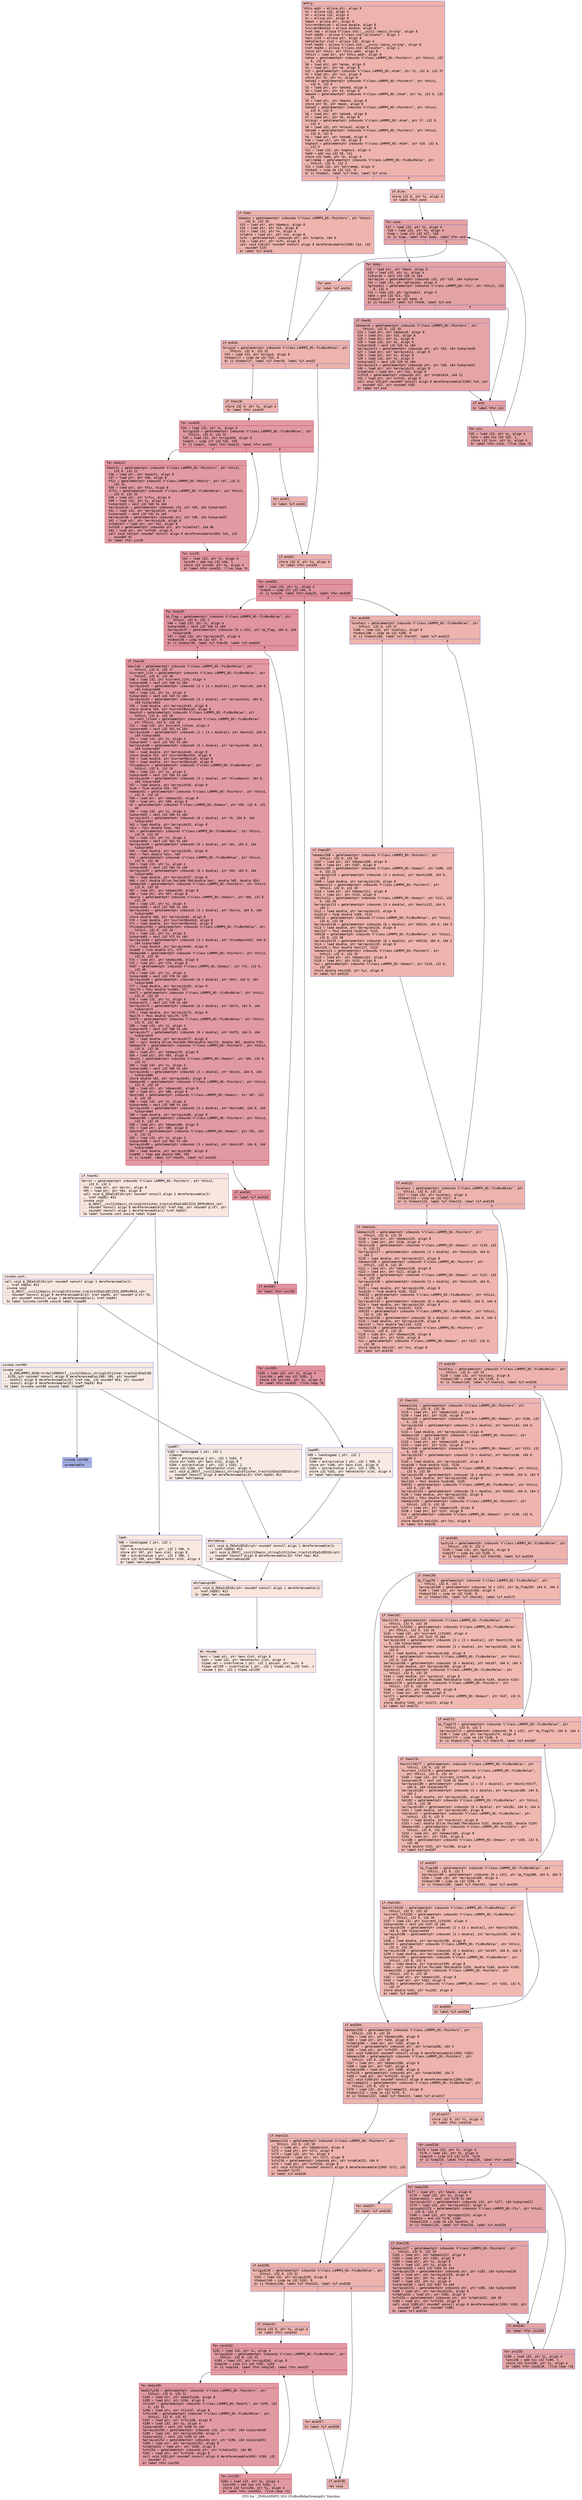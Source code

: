 digraph "CFG for '_ZN9LAMMPS_NS11FixBoxRelax5remapEv' function" {
	label="CFG for '_ZN9LAMMPS_NS11FixBoxRelax5remapEv' function";

	Node0x55810d8241b0 [shape=record,color="#3d50c3ff", style=filled, fillcolor="#d6524470" fontname="Courier",label="{entry:\l|  %this.addr = alloca ptr, align 8\l  %i = alloca i32, align 4\l  %n = alloca i32, align 4\l  %x = alloca ptr, align 8\l  %mask = alloca ptr, align 8\l  %currentBoxLo0 = alloca double, align 8\l  %currentBoxHi0 = alloca double, align 8\l  %ref.tmp = alloca %\"class.std::__cxx11::basic_string\", align 8\l  %ref.tmp92 = alloca %\"class.std::allocator\", align 1\l  %exn.slot = alloca ptr, align 8\l  %ehselector.slot = alloca i32, align 4\l  %ref.tmp93 = alloca %\"class.std::__cxx11::basic_string\", align 8\l  %ref.tmp94 = alloca %\"class.std::allocator\", align 1\l  store ptr %this, ptr %this.addr, align 8\l  %this1 = load ptr, ptr %this.addr, align 8\l  %atom = getelementptr inbounds %\"class.LAMMPS_NS::Pointers\", ptr %this1, i32\l... 0, i32 6\l  %0 = load ptr, ptr %atom, align 8\l  %1 = load ptr, ptr %0, align 8\l  %x2 = getelementptr inbounds %\"class.LAMMPS_NS::Atom\", ptr %1, i32 0, i32 37\l  %2 = load ptr, ptr %x2, align 8\l  store ptr %2, ptr %x, align 8\l  %atom3 = getelementptr inbounds %\"class.LAMMPS_NS::Pointers\", ptr %this1,\l... i32 0, i32 6\l  %3 = load ptr, ptr %atom3, align 8\l  %4 = load ptr, ptr %3, align 8\l  %mask4 = getelementptr inbounds %\"class.LAMMPS_NS::Atom\", ptr %4, i32 0, i32\l... 35\l  %5 = load ptr, ptr %mask4, align 8\l  store ptr %5, ptr %mask, align 8\l  %atom5 = getelementptr inbounds %\"class.LAMMPS_NS::Pointers\", ptr %this1,\l... i32 0, i32 6\l  %6 = load ptr, ptr %atom5, align 8\l  %7 = load ptr, ptr %6, align 8\l  %nlocal = getelementptr inbounds %\"class.LAMMPS_NS::Atom\", ptr %7, i32 0,\l... i32 4\l  %8 = load i32, ptr %nlocal, align 8\l  %atom6 = getelementptr inbounds %\"class.LAMMPS_NS::Pointers\", ptr %this1,\l... i32 0, i32 6\l  %9 = load ptr, ptr %atom6, align 8\l  %10 = load ptr, ptr %9, align 8\l  %nghost = getelementptr inbounds %\"class.LAMMPS_NS::Atom\", ptr %10, i32 0,\l... i32 5\l  %11 = load i32, ptr %nghost, align 4\l  %add = add nsw i32 %8, %11\l  store i32 %add, ptr %n, align 4\l  %allremap = getelementptr inbounds %\"class.LAMMPS_NS::FixBoxRelax\", ptr\l... %this1, i32 0, i32 4\l  %12 = load i32, ptr %allremap, align 8\l  %tobool = icmp ne i32 %12, 0\l  br i1 %tobool, label %if.then, label %if.else\l|{<s0>T|<s1>F}}"];
	Node0x55810d8241b0:s0 -> Node0x55810d8263d0[tooltip="entry -> if.then\nProbability 62.50%" ];
	Node0x55810d8241b0:s1 -> Node0x55810d826440[tooltip="entry -> if.else\nProbability 37.50%" ];
	Node0x55810d8263d0 [shape=record,color="#3d50c3ff", style=filled, fillcolor="#d8564670" fontname="Courier",label="{if.then:\l|  %domain = getelementptr inbounds %\"class.LAMMPS_NS::Pointers\", ptr %this1,\l... i32 0, i32 10\l  %13 = load ptr, ptr %domain, align 8\l  %14 = load ptr, ptr %13, align 8\l  %15 = load i32, ptr %n, align 4\l  %vtable = load ptr, ptr %14, align 8\l  %vfn = getelementptr inbounds ptr, ptr %vtable, i64 9\l  %16 = load ptr, ptr %vfn, align 8\l  call void %16(ptr noundef nonnull align 8 dereferenceable(1200) %14, i32\l... noundef %15)\l  br label %if.end16\l}"];
	Node0x55810d8263d0 -> Node0x55810d826b20[tooltip="if.then -> if.end16\nProbability 100.00%" ];
	Node0x55810d826440 [shape=record,color="#3d50c3ff", style=filled, fillcolor="#de614d70" fontname="Courier",label="{if.else:\l|  store i32 0, ptr %i, align 4\l  br label %for.cond\l}"];
	Node0x55810d826440 -> Node0x55810d826cb0[tooltip="if.else -> for.cond\nProbability 100.00%" ];
	Node0x55810d826cb0 [shape=record,color="#3d50c3ff", style=filled, fillcolor="#c32e3170" fontname="Courier",label="{for.cond:\l|  %17 = load i32, ptr %i, align 4\l  %18 = load i32, ptr %n, align 4\l  %cmp = icmp slt i32 %17, %18\l  br i1 %cmp, label %for.body, label %for.end\l|{<s0>T|<s1>F}}"];
	Node0x55810d826cb0:s0 -> Node0x55810d826f30[tooltip="for.cond -> for.body\nProbability 96.88%" ];
	Node0x55810d826cb0:s1 -> Node0x55810d826fb0[tooltip="for.cond -> for.end\nProbability 3.12%" ];
	Node0x55810d826f30 [shape=record,color="#3d50c3ff", style=filled, fillcolor="#c32e3170" fontname="Courier",label="{for.body:\l|  %19 = load ptr, ptr %mask, align 8\l  %20 = load i32, ptr %i, align 4\l  %idxprom = sext i32 %20 to i64\l  %arrayidx = getelementptr inbounds i32, ptr %19, i64 %idxprom\l  %21 = load i32, ptr %arrayidx, align 4\l  %groupbit = getelementptr inbounds %\"class.LAMMPS_NS::Fix\", ptr %this1, i32\l... 0, i32 4\l  %22 = load i32, ptr %groupbit, align 4\l  %and = and i32 %21, %22\l  %tobool7 = icmp ne i32 %and, 0\l  br i1 %tobool7, label %if.then8, label %if.end\l|{<s0>T|<s1>F}}"];
	Node0x55810d826f30:s0 -> Node0x55810d827660[tooltip="for.body -> if.then8\nProbability 62.50%" ];
	Node0x55810d826f30:s1 -> Node0x55810d8276e0[tooltip="for.body -> if.end\nProbability 37.50%" ];
	Node0x55810d827660 [shape=record,color="#3d50c3ff", style=filled, fillcolor="#c5333470" fontname="Courier",label="{if.then8:\l|  %domain9 = getelementptr inbounds %\"class.LAMMPS_NS::Pointers\", ptr\l... %this1, i32 0, i32 10\l  %23 = load ptr, ptr %domain9, align 8\l  %24 = load ptr, ptr %23, align 8\l  %25 = load ptr, ptr %x, align 8\l  %26 = load i32, ptr %i, align 4\l  %idxprom10 = sext i32 %26 to i64\l  %arrayidx11 = getelementptr inbounds ptr, ptr %25, i64 %idxprom10\l  %27 = load ptr, ptr %arrayidx11, align 8\l  %28 = load ptr, ptr %x, align 8\l  %29 = load i32, ptr %i, align 4\l  %idxprom12 = sext i32 %29 to i64\l  %arrayidx13 = getelementptr inbounds ptr, ptr %28, i64 %idxprom12\l  %30 = load ptr, ptr %arrayidx13, align 8\l  %vtable14 = load ptr, ptr %24, align 8\l  %vfn15 = getelementptr inbounds ptr, ptr %vtable14, i64 11\l  %31 = load ptr, ptr %vfn15, align 8\l  call void %31(ptr noundef nonnull align 8 dereferenceable(1200) %24, ptr\l... noundef %27, ptr noundef %30)\l  br label %if.end\l}"];
	Node0x55810d827660 -> Node0x55810d8276e0[tooltip="if.then8 -> if.end\nProbability 100.00%" ];
	Node0x55810d8276e0 [shape=record,color="#3d50c3ff", style=filled, fillcolor="#c32e3170" fontname="Courier",label="{if.end:\l|  br label %for.inc\l}"];
	Node0x55810d8276e0 -> Node0x55810d828620[tooltip="if.end -> for.inc\nProbability 100.00%" ];
	Node0x55810d828620 [shape=record,color="#3d50c3ff", style=filled, fillcolor="#c32e3170" fontname="Courier",label="{for.inc:\l|  %32 = load i32, ptr %i, align 4\l  %inc = add nsw i32 %32, 1\l  store i32 %inc, ptr %i, align 4\l  br label %for.cond, !llvm.loop !6\l}"];
	Node0x55810d828620 -> Node0x55810d826cb0[tooltip="for.inc -> for.cond\nProbability 100.00%" ];
	Node0x55810d826fb0 [shape=record,color="#3d50c3ff", style=filled, fillcolor="#de614d70" fontname="Courier",label="{for.end:\l|  br label %if.end16\l}"];
	Node0x55810d826fb0 -> Node0x55810d826b20[tooltip="for.end -> if.end16\nProbability 100.00%" ];
	Node0x55810d826b20 [shape=record,color="#3d50c3ff", style=filled, fillcolor="#d6524470" fontname="Courier",label="{if.end16:\l|  %nrigid = getelementptr inbounds %\"class.LAMMPS_NS::FixBoxRelax\", ptr\l... %this1, i32 0, i32 31\l  %33 = load i32, ptr %nrigid, align 8\l  %tobool17 = icmp ne i32 %33, 0\l  br i1 %tobool17, label %if.then18, label %if.end32\l|{<s0>T|<s1>F}}"];
	Node0x55810d826b20:s0 -> Node0x55810d828c20[tooltip="if.end16 -> if.then18\nProbability 62.50%" ];
	Node0x55810d826b20:s1 -> Node0x55810d828ca0[tooltip="if.end16 -> if.end32\nProbability 37.50%" ];
	Node0x55810d828c20 [shape=record,color="#3d50c3ff", style=filled, fillcolor="#d8564670" fontname="Courier",label="{if.then18:\l|  store i32 0, ptr %i, align 4\l  br label %for.cond19\l}"];
	Node0x55810d828c20 -> Node0x55810d828e70[tooltip="if.then18 -> for.cond19\nProbability 100.00%" ];
	Node0x55810d828e70 [shape=record,color="#b70d28ff", style=filled, fillcolor="#bb1b2c70" fontname="Courier",label="{for.cond19:\l|  %34 = load i32, ptr %i, align 4\l  %nrigid20 = getelementptr inbounds %\"class.LAMMPS_NS::FixBoxRelax\", ptr\l... %this1, i32 0, i32 31\l  %35 = load i32, ptr %nrigid20, align 8\l  %cmp21 = icmp slt i32 %34, %35\l  br i1 %cmp21, label %for.body22, label %for.end31\l|{<s0>T|<s1>F}}"];
	Node0x55810d828e70:s0 -> Node0x55810d829200[tooltip="for.cond19 -> for.body22\nProbability 96.88%" ];
	Node0x55810d828e70:s1 -> Node0x55810d829280[tooltip="for.cond19 -> for.end31\nProbability 3.12%" ];
	Node0x55810d829200 [shape=record,color="#b70d28ff", style=filled, fillcolor="#bb1b2c70" fontname="Courier",label="{for.body22:\l|  %modify = getelementptr inbounds %\"class.LAMMPS_NS::Pointers\", ptr %this1,\l... i32 0, i32 12\l  %36 = load ptr, ptr %modify, align 8\l  %37 = load ptr, ptr %36, align 8\l  %fix = getelementptr inbounds %\"class.LAMMPS_NS::Modify\", ptr %37, i32 0,\l... i32 31\l  %38 = load ptr, ptr %fix, align 8\l  %rfix = getelementptr inbounds %\"class.LAMMPS_NS::FixBoxRelax\", ptr %this1,\l... i32 0, i32 32\l  %39 = load ptr, ptr %rfix, align 8\l  %40 = load i32, ptr %i, align 4\l  %idxprom23 = sext i32 %40 to i64\l  %arrayidx24 = getelementptr inbounds i32, ptr %39, i64 %idxprom23\l  %41 = load i32, ptr %arrayidx24, align 4\l  %idxprom25 = sext i32 %41 to i64\l  %arrayidx26 = getelementptr inbounds ptr, ptr %38, i64 %idxprom25\l  %42 = load ptr, ptr %arrayidx26, align 8\l  %vtable27 = load ptr, ptr %42, align 8\l  %vfn28 = getelementptr inbounds ptr, ptr %vtable27, i64 86\l  %43 = load ptr, ptr %vfn28, align 8\l  call void %43(ptr noundef nonnull align 8 dereferenceable(656) %42, i32\l... noundef 0)\l  br label %for.inc29\l}"];
	Node0x55810d829200 -> Node0x55810d82a020[tooltip="for.body22 -> for.inc29\nProbability 100.00%" ];
	Node0x55810d82a020 [shape=record,color="#b70d28ff", style=filled, fillcolor="#bb1b2c70" fontname="Courier",label="{for.inc29:\l|  %44 = load i32, ptr %i, align 4\l  %inc30 = add nsw i32 %44, 1\l  store i32 %inc30, ptr %i, align 4\l  br label %for.cond19, !llvm.loop !8\l}"];
	Node0x55810d82a020 -> Node0x55810d828e70[tooltip="for.inc29 -> for.cond19\nProbability 100.00%" ];
	Node0x55810d829280 [shape=record,color="#3d50c3ff", style=filled, fillcolor="#d8564670" fontname="Courier",label="{for.end31:\l|  br label %if.end32\l}"];
	Node0x55810d829280 -> Node0x55810d828ca0[tooltip="for.end31 -> if.end32\nProbability 100.00%" ];
	Node0x55810d828ca0 [shape=record,color="#3d50c3ff", style=filled, fillcolor="#d6524470" fontname="Courier",label="{if.end32:\l|  store i32 0, ptr %i, align 4\l  br label %for.cond33\l}"];
	Node0x55810d828ca0 -> Node0x55810d82a550[tooltip="if.end32 -> for.cond33\nProbability 100.00%" ];
	Node0x55810d82a550 [shape=record,color="#b70d28ff", style=filled, fillcolor="#b70d2870" fontname="Courier",label="{for.cond33:\l|  %45 = load i32, ptr %i, align 4\l  %cmp34 = icmp slt i32 %45, 3\l  br i1 %cmp34, label %for.body35, label %for.end105\l|{<s0>T|<s1>F}}"];
	Node0x55810d82a550:s0 -> Node0x55810d82a750[tooltip="for.cond33 -> for.body35\nProbability 96.88%" ];
	Node0x55810d82a550:s1 -> Node0x55810d82a7d0[tooltip="for.cond33 -> for.end105\nProbability 3.12%" ];
	Node0x55810d82a750 [shape=record,color="#b70d28ff", style=filled, fillcolor="#b70d2870" fontname="Courier",label="{for.body35:\l|  %p_flag = getelementptr inbounds %\"class.LAMMPS_NS::FixBoxRelax\", ptr\l... %this1, i32 0, i32 1\l  %46 = load i32, ptr %i, align 4\l  %idxprom36 = sext i32 %46 to i64\l  %arrayidx37 = getelementptr inbounds [6 x i32], ptr %p_flag, i64 0, i64\l... %idxprom36\l  %47 = load i32, ptr %arrayidx37, align 4\l  %tobool38 = icmp ne i32 %47, 0\l  br i1 %tobool38, label %if.then39, label %if.end102\l|{<s0>T|<s1>F}}"];
	Node0x55810d82a750:s0 -> Node0x55810d82b540[tooltip="for.body35 -> if.then39\nProbability 62.50%" ];
	Node0x55810d82a750:s1 -> Node0x55810d82b5c0[tooltip="for.body35 -> if.end102\nProbability 37.50%" ];
	Node0x55810d82b540 [shape=record,color="#b70d28ff", style=filled, fillcolor="#bb1b2c70" fontname="Courier",label="{if.then39:\l|  %boxlo0 = getelementptr inbounds %\"class.LAMMPS_NS::FixBoxRelax\", ptr\l... %this1, i32 0, i32 17\l  %current_lifo = getelementptr inbounds %\"class.LAMMPS_NS::FixBoxRelax\", ptr\l... %this1, i32 0, i32 16\l  %48 = load i32, ptr %current_lifo, align 4\l  %idxprom40 = sext i32 %48 to i64\l  %arrayidx41 = getelementptr inbounds [2 x [3 x double]], ptr %boxlo0, i64 0,\l... i64 %idxprom40\l  %49 = load i32, ptr %i, align 4\l  %idxprom42 = sext i32 %49 to i64\l  %arrayidx43 = getelementptr inbounds [3 x double], ptr %arrayidx41, i64 0,\l... i64 %idxprom42\l  %50 = load double, ptr %arrayidx43, align 8\l  store double %50, ptr %currentBoxLo0, align 8\l  %boxhi0 = getelementptr inbounds %\"class.LAMMPS_NS::FixBoxRelax\", ptr\l... %this1, i32 0, i32 18\l  %current_lifo44 = getelementptr inbounds %\"class.LAMMPS_NS::FixBoxRelax\",\l... ptr %this1, i32 0, i32 16\l  %51 = load i32, ptr %current_lifo44, align 4\l  %idxprom45 = sext i32 %51 to i64\l  %arrayidx46 = getelementptr inbounds [2 x [3 x double]], ptr %boxhi0, i64 0,\l... i64 %idxprom45\l  %52 = load i32, ptr %i, align 4\l  %idxprom47 = sext i32 %52 to i64\l  %arrayidx48 = getelementptr inbounds [3 x double], ptr %arrayidx46, i64 0,\l... i64 %idxprom47\l  %53 = load double, ptr %arrayidx48, align 8\l  store double %53, ptr %currentBoxHi0, align 8\l  %54 = load double, ptr %currentBoxLo0, align 8\l  %55 = load double, ptr %currentBoxLo0, align 8\l  %fixedpoint = getelementptr inbounds %\"class.LAMMPS_NS::FixBoxRelax\", ptr\l... %this1, i32 0, i32 24\l  %56 = load i32, ptr %i, align 4\l  %idxprom49 = sext i32 %56 to i64\l  %arrayidx50 = getelementptr inbounds [3 x double], ptr %fixedpoint, i64 0,\l... i64 %idxprom49\l  %57 = load double, ptr %arrayidx50, align 8\l  %sub = fsub double %55, %57\l  %domain51 = getelementptr inbounds %\"class.LAMMPS_NS::Pointers\", ptr %this1,\l... i32 0, i32 10\l  %58 = load ptr, ptr %domain51, align 8\l  %59 = load ptr, ptr %58, align 8\l  %h = getelementptr inbounds %\"class.LAMMPS_NS::Domain\", ptr %59, i32 0, i32\l... 40\l  %60 = load i32, ptr %i, align 4\l  %idxprom52 = sext i32 %60 to i64\l  %arrayidx53 = getelementptr inbounds [6 x double], ptr %h, i64 0, i64\l... %idxprom52\l  %61 = load double, ptr %arrayidx53, align 8\l  %div = fdiv double %sub, %61\l  %ds = getelementptr inbounds %\"class.LAMMPS_NS::FixBoxRelax\", ptr %this1,\l... i32 0, i32 20\l  %62 = load i32, ptr %i, align 4\l  %idxprom54 = sext i32 %62 to i64\l  %arrayidx55 = getelementptr inbounds [6 x double], ptr %ds, i64 0, i64\l... %idxprom54\l  %63 = load double, ptr %arrayidx55, align 8\l  %mul = fmul double %div, %63\l  %h0 = getelementptr inbounds %\"class.LAMMPS_NS::FixBoxRelax\", ptr %this1,\l... i32 0, i32 38\l  %64 = load i32, ptr %i, align 4\l  %idxprom56 = sext i32 %64 to i64\l  %arrayidx57 = getelementptr inbounds [6 x double], ptr %h0, i64 0, i64\l... %idxprom56\l  %65 = load double, ptr %arrayidx57, align 8\l  %66 = call double @llvm.fmuladd.f64(double %mul, double %65, double %54)\l  %domain59 = getelementptr inbounds %\"class.LAMMPS_NS::Pointers\", ptr %this1,\l... i32 0, i32 10\l  %67 = load ptr, ptr %domain59, align 8\l  %68 = load ptr, ptr %67, align 8\l  %boxlo = getelementptr inbounds %\"class.LAMMPS_NS::Domain\", ptr %68, i32 0,\l... i32 20\l  %69 = load i32, ptr %i, align 4\l  %idxprom60 = sext i32 %69 to i64\l  %arrayidx61 = getelementptr inbounds [3 x double], ptr %boxlo, i64 0, i64\l... %idxprom60\l  store double %66, ptr %arrayidx61, align 8\l  %70 = load double, ptr %currentBoxHi0, align 8\l  %71 = load double, ptr %currentBoxHi0, align 8\l  %fixedpoint62 = getelementptr inbounds %\"class.LAMMPS_NS::FixBoxRelax\", ptr\l... %this1, i32 0, i32 24\l  %72 = load i32, ptr %i, align 4\l  %idxprom63 = sext i32 %72 to i64\l  %arrayidx64 = getelementptr inbounds [3 x double], ptr %fixedpoint62, i64 0,\l... i64 %idxprom63\l  %73 = load double, ptr %arrayidx64, align 8\l  %sub65 = fsub double %71, %73\l  %domain66 = getelementptr inbounds %\"class.LAMMPS_NS::Pointers\", ptr %this1,\l... i32 0, i32 10\l  %74 = load ptr, ptr %domain66, align 8\l  %75 = load ptr, ptr %74, align 8\l  %h67 = getelementptr inbounds %\"class.LAMMPS_NS::Domain\", ptr %75, i32 0,\l... i32 40\l  %76 = load i32, ptr %i, align 4\l  %idxprom68 = sext i32 %76 to i64\l  %arrayidx69 = getelementptr inbounds [6 x double], ptr %h67, i64 0, i64\l... %idxprom68\l  %77 = load double, ptr %arrayidx69, align 8\l  %div70 = fdiv double %sub65, %77\l  %ds71 = getelementptr inbounds %\"class.LAMMPS_NS::FixBoxRelax\", ptr %this1,\l... i32 0, i32 20\l  %78 = load i32, ptr %i, align 4\l  %idxprom72 = sext i32 %78 to i64\l  %arrayidx73 = getelementptr inbounds [6 x double], ptr %ds71, i64 0, i64\l... %idxprom72\l  %79 = load double, ptr %arrayidx73, align 8\l  %mul74 = fmul double %div70, %79\l  %h075 = getelementptr inbounds %\"class.LAMMPS_NS::FixBoxRelax\", ptr %this1,\l... i32 0, i32 38\l  %80 = load i32, ptr %i, align 4\l  %idxprom76 = sext i32 %80 to i64\l  %arrayidx77 = getelementptr inbounds [6 x double], ptr %h075, i64 0, i64\l... %idxprom76\l  %81 = load double, ptr %arrayidx77, align 8\l  %82 = call double @llvm.fmuladd.f64(double %mul74, double %81, double %70)\l  %domain79 = getelementptr inbounds %\"class.LAMMPS_NS::Pointers\", ptr %this1,\l... i32 0, i32 10\l  %83 = load ptr, ptr %domain79, align 8\l  %84 = load ptr, ptr %83, align 8\l  %boxhi = getelementptr inbounds %\"class.LAMMPS_NS::Domain\", ptr %84, i32 0,\l... i32 21\l  %85 = load i32, ptr %i, align 4\l  %idxprom80 = sext i32 %85 to i64\l  %arrayidx81 = getelementptr inbounds [3 x double], ptr %boxhi, i64 0, i64\l... %idxprom80\l  store double %82, ptr %arrayidx81, align 8\l  %domain82 = getelementptr inbounds %\"class.LAMMPS_NS::Pointers\", ptr %this1,\l... i32 0, i32 10\l  %86 = load ptr, ptr %domain82, align 8\l  %87 = load ptr, ptr %86, align 8\l  %boxlo83 = getelementptr inbounds %\"class.LAMMPS_NS::Domain\", ptr %87, i32\l... 0, i32 20\l  %88 = load i32, ptr %i, align 4\l  %idxprom84 = sext i32 %88 to i64\l  %arrayidx85 = getelementptr inbounds [3 x double], ptr %boxlo83, i64 0, i64\l... %idxprom84\l  %89 = load double, ptr %arrayidx85, align 8\l  %domain86 = getelementptr inbounds %\"class.LAMMPS_NS::Pointers\", ptr %this1,\l... i32 0, i32 10\l  %90 = load ptr, ptr %domain86, align 8\l  %91 = load ptr, ptr %90, align 8\l  %boxhi87 = getelementptr inbounds %\"class.LAMMPS_NS::Domain\", ptr %91, i32\l... 0, i32 21\l  %92 = load i32, ptr %i, align 4\l  %idxprom88 = sext i32 %92 to i64\l  %arrayidx89 = getelementptr inbounds [3 x double], ptr %boxhi87, i64 0, i64\l... %idxprom88\l  %93 = load double, ptr %arrayidx89, align 8\l  %cmp90 = fcmp oge double %89, %93\l  br i1 %cmp90, label %if.then91, label %if.end101\l|{<s0>T|<s1>F}}"];
	Node0x55810d82b540:s0 -> Node0x55810d8307d0[tooltip="if.then39 -> if.then91\nProbability 0.00%" ];
	Node0x55810d82b540:s1 -> Node0x55810d830850[tooltip="if.then39 -> if.end101\nProbability 100.00%" ];
	Node0x55810d8307d0 [shape=record,color="#3d50c3ff", style=filled, fillcolor="#f3c7b170" fontname="Courier",label="{if.then91:\l|  %error = getelementptr inbounds %\"class.LAMMPS_NS::Pointers\", ptr %this1,\l... i32 0, i32 3\l  %94 = load ptr, ptr %error, align 8\l  %95 = load ptr, ptr %94, align 8\l  call void @_ZNSaIcEC1Ev(ptr noundef nonnull align 1 dereferenceable(1)\l... %ref.tmp92) #13\l  invoke void\l... @_ZNSt7__cxx1112basic_stringIcSt11char_traitsIcESaIcEEC2IS3_EEPKcRKS3_(ptr\l... noundef nonnull align 8 dereferenceable(32) %ref.tmp, ptr noundef @.str, ptr\l... noundef nonnull align 1 dereferenceable(1) %ref.tmp92)\l          to label %invoke.cont unwind label %lpad\l}"];
	Node0x55810d8307d0 -> Node0x55810d82adf0[tooltip="if.then91 -> invoke.cont\nProbability 50.00%" ];
	Node0x55810d8307d0 -> Node0x55810d82ae70[tooltip="if.then91 -> lpad\nProbability 50.00%" ];
	Node0x55810d82adf0 [shape=record,color="#3d50c3ff", style=filled, fillcolor="#f1ccb870" fontname="Courier",label="{invoke.cont:\l|  call void @_ZNSaIcEC1Ev(ptr noundef nonnull align 1 dereferenceable(1)\l... %ref.tmp94) #13\l  invoke void\l... @_ZNSt7__cxx1112basic_stringIcSt11char_traitsIcESaIcEEC2IS3_EEPKcRKS3_(ptr\l... noundef nonnull align 8 dereferenceable(32) %ref.tmp93, ptr noundef @.str.76,\l... ptr noundef nonnull align 1 dereferenceable(1) %ref.tmp94)\l          to label %invoke.cont96 unwind label %lpad95\l}"];
	Node0x55810d82adf0 -> Node0x55810d82b190[tooltip="invoke.cont -> invoke.cont96\nProbability 50.00%" ];
	Node0x55810d82adf0 -> Node0x55810d82b1e0[tooltip="invoke.cont -> lpad95\nProbability 50.00%" ];
	Node0x55810d82b190 [shape=record,color="#3d50c3ff", style=filled, fillcolor="#eed0c070" fontname="Courier",label="{invoke.cont96:\l|  invoke void\l... @_ZN9LAMMPS_NS5Error3allERKNSt7__cxx1112basic_stringIcSt11char_traitsIcESaIcEE\l...EiS8_(ptr noundef nonnull align 8 dereferenceable(196) %95, ptr noundef\l... nonnull align 8 dereferenceable(32) %ref.tmp, i32 noundef 654, ptr noundef\l... nonnull align 8 dereferenceable(32) %ref.tmp93) #14\l          to label %invoke.cont98 unwind label %lpad97\l}"];
	Node0x55810d82b190 -> Node0x55810d82b140[tooltip="invoke.cont96 -> invoke.cont98\nProbability 0.00%" ];
	Node0x55810d82b190 -> Node0x55810d831c00[tooltip="invoke.cont96 -> lpad97\nProbability 100.00%" ];
	Node0x55810d82b140 [shape=record,color="#3d50c3ff", style=filled, fillcolor="#3d50c370" fontname="Courier",label="{invoke.cont98:\l|  unreachable\l}"];
	Node0x55810d82ae70 [shape=record,color="#3d50c3ff", style=filled, fillcolor="#f1ccb870" fontname="Courier",label="{lpad:\l|  %96 = landingpad \{ ptr, i32 \}\l          cleanup\l  %97 = extractvalue \{ ptr, i32 \} %96, 0\l  store ptr %97, ptr %exn.slot, align 8\l  %98 = extractvalue \{ ptr, i32 \} %96, 1\l  store i32 %98, ptr %ehselector.slot, align 4\l  br label %ehcleanup100\l}"];
	Node0x55810d82ae70 -> Node0x55810d8321c0[tooltip="lpad -> ehcleanup100\nProbability 100.00%" ];
	Node0x55810d82b1e0 [shape=record,color="#3d50c3ff", style=filled, fillcolor="#eed0c070" fontname="Courier",label="{lpad95:\l|  %99 = landingpad \{ ptr, i32 \}\l          cleanup\l  %100 = extractvalue \{ ptr, i32 \} %99, 0\l  store ptr %100, ptr %exn.slot, align 8\l  %101 = extractvalue \{ ptr, i32 \} %99, 1\l  store i32 %101, ptr %ehselector.slot, align 4\l  br label %ehcleanup\l}"];
	Node0x55810d82b1e0 -> Node0x55810d832510[tooltip="lpad95 -> ehcleanup\nProbability 100.00%" ];
	Node0x55810d831c00 [shape=record,color="#3d50c3ff", style=filled, fillcolor="#eed0c070" fontname="Courier",label="{lpad97:\l|  %102 = landingpad \{ ptr, i32 \}\l          cleanup\l  %103 = extractvalue \{ ptr, i32 \} %102, 0\l  store ptr %103, ptr %exn.slot, align 8\l  %104 = extractvalue \{ ptr, i32 \} %102, 1\l  store i32 %104, ptr %ehselector.slot, align 4\l  call void @_ZNSt7__cxx1112basic_stringIcSt11char_traitsIcESaIcEED1Ev(ptr\l... noundef nonnull align 8 dereferenceable(32) %ref.tmp93) #13\l  br label %ehcleanup\l}"];
	Node0x55810d831c00 -> Node0x55810d832510[tooltip="lpad97 -> ehcleanup\nProbability 100.00%" ];
	Node0x55810d832510 [shape=record,color="#3d50c3ff", style=filled, fillcolor="#f1ccb870" fontname="Courier",label="{ehcleanup:\l|  call void @_ZNSaIcED1Ev(ptr noundef nonnull align 1 dereferenceable(1)\l... %ref.tmp94) #13\l  call void @_ZNSt7__cxx1112basic_stringIcSt11char_traitsIcESaIcEED1Ev(ptr\l... noundef nonnull align 8 dereferenceable(32) %ref.tmp) #13\l  br label %ehcleanup100\l}"];
	Node0x55810d832510 -> Node0x55810d8321c0[tooltip="ehcleanup -> ehcleanup100\nProbability 100.00%" ];
	Node0x55810d8321c0 [shape=record,color="#3d50c3ff", style=filled, fillcolor="#f3c7b170" fontname="Courier",label="{ehcleanup100:\l|  call void @_ZNSaIcED1Ev(ptr noundef nonnull align 1 dereferenceable(1)\l... %ref.tmp92) #13\l  br label %eh.resume\l}"];
	Node0x55810d8321c0 -> Node0x55810d832dc0[tooltip="ehcleanup100 -> eh.resume\nProbability 100.00%" ];
	Node0x55810d830850 [shape=record,color="#b70d28ff", style=filled, fillcolor="#bb1b2c70" fontname="Courier",label="{if.end101:\l|  br label %if.end102\l}"];
	Node0x55810d830850 -> Node0x55810d82b5c0[tooltip="if.end101 -> if.end102\nProbability 100.00%" ];
	Node0x55810d82b5c0 [shape=record,color="#b70d28ff", style=filled, fillcolor="#b70d2870" fontname="Courier",label="{if.end102:\l|  br label %for.inc103\l}"];
	Node0x55810d82b5c0 -> Node0x55810d832ef0[tooltip="if.end102 -> for.inc103\nProbability 100.00%" ];
	Node0x55810d832ef0 [shape=record,color="#b70d28ff", style=filled, fillcolor="#b70d2870" fontname="Courier",label="{for.inc103:\l|  %105 = load i32, ptr %i, align 4\l  %inc104 = add nsw i32 %105, 1\l  store i32 %inc104, ptr %i, align 4\l  br label %for.cond33, !llvm.loop !9\l}"];
	Node0x55810d832ef0 -> Node0x55810d82a550[tooltip="for.inc103 -> for.cond33\nProbability 100.00%" ];
	Node0x55810d82a7d0 [shape=record,color="#3d50c3ff", style=filled, fillcolor="#d6524470" fontname="Courier",label="{for.end105:\l|  %scaleyz = getelementptr inbounds %\"class.LAMMPS_NS::FixBoxRelax\", ptr\l... %this1, i32 0, i32 21\l  %106 = load i32, ptr %scaleyz, align 8\l  %tobool106 = icmp ne i32 %106, 0\l  br i1 %tobool106, label %if.then107, label %if.end122\l|{<s0>T|<s1>F}}"];
	Node0x55810d82a7d0:s0 -> Node0x55810d833570[tooltip="for.end105 -> if.then107\nProbability 62.50%" ];
	Node0x55810d82a7d0:s1 -> Node0x55810d8335f0[tooltip="for.end105 -> if.end122\nProbability 37.50%" ];
	Node0x55810d833570 [shape=record,color="#3d50c3ff", style=filled, fillcolor="#d8564670" fontname="Courier",label="{if.then107:\l|  %domain108 = getelementptr inbounds %\"class.LAMMPS_NS::Pointers\", ptr\l... %this1, i32 0, i32 10\l  %107 = load ptr, ptr %domain108, align 8\l  %108 = load ptr, ptr %107, align 8\l  %boxhi109 = getelementptr inbounds %\"class.LAMMPS_NS::Domain\", ptr %108, i32\l... 0, i32 21\l  %arrayidx110 = getelementptr inbounds [3 x double], ptr %boxhi109, i64 0,\l... i64 2\l  %109 = load double, ptr %arrayidx110, align 8\l  %domain111 = getelementptr inbounds %\"class.LAMMPS_NS::Pointers\", ptr\l... %this1, i32 0, i32 10\l  %110 = load ptr, ptr %domain111, align 8\l  %111 = load ptr, ptr %110, align 8\l  %boxlo112 = getelementptr inbounds %\"class.LAMMPS_NS::Domain\", ptr %111, i32\l... 0, i32 20\l  %arrayidx113 = getelementptr inbounds [3 x double], ptr %boxlo112, i64 0,\l... i64 2\l  %112 = load double, ptr %arrayidx113, align 8\l  %sub114 = fsub double %109, %112\l  %h0115 = getelementptr inbounds %\"class.LAMMPS_NS::FixBoxRelax\", ptr %this1,\l... i32 0, i32 38\l  %arrayidx116 = getelementptr inbounds [6 x double], ptr %h0115, i64 0, i64 3\l  %113 = load double, ptr %arrayidx116, align 8\l  %mul117 = fmul double %sub114, %113\l  %h0118 = getelementptr inbounds %\"class.LAMMPS_NS::FixBoxRelax\", ptr %this1,\l... i32 0, i32 38\l  %arrayidx119 = getelementptr inbounds [6 x double], ptr %h0118, i64 0, i64 2\l  %114 = load double, ptr %arrayidx119, align 8\l  %div120 = fdiv double %mul117, %114\l  %domain121 = getelementptr inbounds %\"class.LAMMPS_NS::Pointers\", ptr\l... %this1, i32 0, i32 10\l  %115 = load ptr, ptr %domain121, align 8\l  %116 = load ptr, ptr %115, align 8\l  %yz = getelementptr inbounds %\"class.LAMMPS_NS::Domain\", ptr %116, i32 0,\l... i32 39\l  store double %div120, ptr %yz, align 8\l  br label %if.end122\l}"];
	Node0x55810d833570 -> Node0x55810d8335f0[tooltip="if.then107 -> if.end122\nProbability 100.00%" ];
	Node0x55810d8335f0 [shape=record,color="#3d50c3ff", style=filled, fillcolor="#d6524470" fontname="Courier",label="{if.end122:\l|  %scalexz = getelementptr inbounds %\"class.LAMMPS_NS::FixBoxRelax\", ptr\l... %this1, i32 0, i32 22\l  %117 = load i32, ptr %scalexz, align 4\l  %tobool123 = icmp ne i32 %117, 0\l  br i1 %tobool123, label %if.then124, label %if.end139\l|{<s0>T|<s1>F}}"];
	Node0x55810d8335f0:s0 -> Node0x55810d834c70[tooltip="if.end122 -> if.then124\nProbability 62.50%" ];
	Node0x55810d8335f0:s1 -> Node0x55810d834cf0[tooltip="if.end122 -> if.end139\nProbability 37.50%" ];
	Node0x55810d834c70 [shape=record,color="#3d50c3ff", style=filled, fillcolor="#d8564670" fontname="Courier",label="{if.then124:\l|  %domain125 = getelementptr inbounds %\"class.LAMMPS_NS::Pointers\", ptr\l... %this1, i32 0, i32 10\l  %118 = load ptr, ptr %domain125, align 8\l  %119 = load ptr, ptr %118, align 8\l  %boxhi126 = getelementptr inbounds %\"class.LAMMPS_NS::Domain\", ptr %119, i32\l... 0, i32 21\l  %arrayidx127 = getelementptr inbounds [3 x double], ptr %boxhi126, i64 0,\l... i64 2\l  %120 = load double, ptr %arrayidx127, align 8\l  %domain128 = getelementptr inbounds %\"class.LAMMPS_NS::Pointers\", ptr\l... %this1, i32 0, i32 10\l  %121 = load ptr, ptr %domain128, align 8\l  %122 = load ptr, ptr %121, align 8\l  %boxlo129 = getelementptr inbounds %\"class.LAMMPS_NS::Domain\", ptr %122, i32\l... 0, i32 20\l  %arrayidx130 = getelementptr inbounds [3 x double], ptr %boxlo129, i64 0,\l... i64 2\l  %123 = load double, ptr %arrayidx130, align 8\l  %sub131 = fsub double %120, %123\l  %h0132 = getelementptr inbounds %\"class.LAMMPS_NS::FixBoxRelax\", ptr %this1,\l... i32 0, i32 38\l  %arrayidx133 = getelementptr inbounds [6 x double], ptr %h0132, i64 0, i64 4\l  %124 = load double, ptr %arrayidx133, align 8\l  %mul134 = fmul double %sub131, %124\l  %h0135 = getelementptr inbounds %\"class.LAMMPS_NS::FixBoxRelax\", ptr %this1,\l... i32 0, i32 38\l  %arrayidx136 = getelementptr inbounds [6 x double], ptr %h0135, i64 0, i64 2\l  %125 = load double, ptr %arrayidx136, align 8\l  %div137 = fdiv double %mul134, %125\l  %domain138 = getelementptr inbounds %\"class.LAMMPS_NS::Pointers\", ptr\l... %this1, i32 0, i32 10\l  %126 = load ptr, ptr %domain138, align 8\l  %127 = load ptr, ptr %126, align 8\l  %xz = getelementptr inbounds %\"class.LAMMPS_NS::Domain\", ptr %127, i32 0,\l... i32 38\l  store double %div137, ptr %xz, align 8\l  br label %if.end139\l}"];
	Node0x55810d834c70 -> Node0x55810d834cf0[tooltip="if.then124 -> if.end139\nProbability 100.00%" ];
	Node0x55810d834cf0 [shape=record,color="#3d50c3ff", style=filled, fillcolor="#d6524470" fontname="Courier",label="{if.end139:\l|  %scalexy = getelementptr inbounds %\"class.LAMMPS_NS::FixBoxRelax\", ptr\l... %this1, i32 0, i32 23\l  %128 = load i32, ptr %scalexy, align 8\l  %tobool140 = icmp ne i32 %128, 0\l  br i1 %tobool140, label %if.then141, label %if.end156\l|{<s0>T|<s1>F}}"];
	Node0x55810d834cf0:s0 -> Node0x55810d82cf50[tooltip="if.end139 -> if.then141\nProbability 62.50%" ];
	Node0x55810d834cf0:s1 -> Node0x55810d82cfd0[tooltip="if.end139 -> if.end156\nProbability 37.50%" ];
	Node0x55810d82cf50 [shape=record,color="#3d50c3ff", style=filled, fillcolor="#d8564670" fontname="Courier",label="{if.then141:\l|  %domain142 = getelementptr inbounds %\"class.LAMMPS_NS::Pointers\", ptr\l... %this1, i32 0, i32 10\l  %129 = load ptr, ptr %domain142, align 8\l  %130 = load ptr, ptr %129, align 8\l  %boxhi143 = getelementptr inbounds %\"class.LAMMPS_NS::Domain\", ptr %130, i32\l... 0, i32 21\l  %arrayidx144 = getelementptr inbounds [3 x double], ptr %boxhi143, i64 0,\l... i64 1\l  %131 = load double, ptr %arrayidx144, align 8\l  %domain145 = getelementptr inbounds %\"class.LAMMPS_NS::Pointers\", ptr\l... %this1, i32 0, i32 10\l  %132 = load ptr, ptr %domain145, align 8\l  %133 = load ptr, ptr %132, align 8\l  %boxlo146 = getelementptr inbounds %\"class.LAMMPS_NS::Domain\", ptr %133, i32\l... 0, i32 20\l  %arrayidx147 = getelementptr inbounds [3 x double], ptr %boxlo146, i64 0,\l... i64 1\l  %134 = load double, ptr %arrayidx147, align 8\l  %sub148 = fsub double %131, %134\l  %h0149 = getelementptr inbounds %\"class.LAMMPS_NS::FixBoxRelax\", ptr %this1,\l... i32 0, i32 38\l  %arrayidx150 = getelementptr inbounds [6 x double], ptr %h0149, i64 0, i64 5\l  %135 = load double, ptr %arrayidx150, align 8\l  %mul151 = fmul double %sub148, %135\l  %h0152 = getelementptr inbounds %\"class.LAMMPS_NS::FixBoxRelax\", ptr %this1,\l... i32 0, i32 38\l  %arrayidx153 = getelementptr inbounds [6 x double], ptr %h0152, i64 0, i64 1\l  %136 = load double, ptr %arrayidx153, align 8\l  %div154 = fdiv double %mul151, %136\l  %domain155 = getelementptr inbounds %\"class.LAMMPS_NS::Pointers\", ptr\l... %this1, i32 0, i32 10\l  %137 = load ptr, ptr %domain155, align 8\l  %138 = load ptr, ptr %137, align 8\l  %xy = getelementptr inbounds %\"class.LAMMPS_NS::Domain\", ptr %138, i32 0,\l... i32 37\l  store double %div154, ptr %xy, align 8\l  br label %if.end156\l}"];
	Node0x55810d82cf50 -> Node0x55810d82cfd0[tooltip="if.then141 -> if.end156\nProbability 100.00%" ];
	Node0x55810d82cfd0 [shape=record,color="#3d50c3ff", style=filled, fillcolor="#d6524470" fontname="Courier",label="{if.end156:\l|  %pstyle = getelementptr inbounds %\"class.LAMMPS_NS::FixBoxRelax\", ptr\l... %this1, i32 0, i32 2\l  %139 = load i32, ptr %pstyle, align 8\l  %cmp157 = icmp eq i32 %139, 2\l  br i1 %cmp157, label %if.then158, label %if.end204\l|{<s0>T|<s1>F}}"];
	Node0x55810d82cfd0:s0 -> Node0x55810d838660[tooltip="if.end156 -> if.then158\nProbability 50.00%" ];
	Node0x55810d82cfd0:s1 -> Node0x55810d8386e0[tooltip="if.end156 -> if.end204\nProbability 50.00%" ];
	Node0x55810d838660 [shape=record,color="#3d50c3ff", style=filled, fillcolor="#dc5d4a70" fontname="Courier",label="{if.then158:\l|  %p_flag159 = getelementptr inbounds %\"class.LAMMPS_NS::FixBoxRelax\", ptr\l... %this1, i32 0, i32 1\l  %arrayidx160 = getelementptr inbounds [6 x i32], ptr %p_flag159, i64 0, i64 3\l  %140 = load i32, ptr %arrayidx160, align 4\l  %tobool161 = icmp ne i32 %140, 0\l  br i1 %tobool161, label %if.then162, label %if.end172\l|{<s0>T|<s1>F}}"];
	Node0x55810d838660:s0 -> Node0x55810d838b30[tooltip="if.then158 -> if.then162\nProbability 62.50%" ];
	Node0x55810d838660:s1 -> Node0x55810d838bb0[tooltip="if.then158 -> if.end172\nProbability 37.50%" ];
	Node0x55810d838b30 [shape=record,color="#3d50c3ff", style=filled, fillcolor="#de614d70" fontname="Courier",label="{if.then162:\l|  %boxtilt0 = getelementptr inbounds %\"class.LAMMPS_NS::FixBoxRelax\", ptr\l... %this1, i32 0, i32 19\l  %current_lifo163 = getelementptr inbounds %\"class.LAMMPS_NS::FixBoxRelax\",\l... ptr %this1, i32 0, i32 16\l  %141 = load i32, ptr %current_lifo163, align 4\l  %idxprom164 = sext i32 %141 to i64\l  %arrayidx165 = getelementptr inbounds [2 x [3 x double]], ptr %boxtilt0, i64\l... 0, i64 %idxprom164\l  %arrayidx166 = getelementptr inbounds [3 x double], ptr %arrayidx165, i64 0,\l... i64 0\l  %142 = load double, ptr %arrayidx166, align 8\l  %ds167 = getelementptr inbounds %\"class.LAMMPS_NS::FixBoxRelax\", ptr %this1,\l... i32 0, i32 20\l  %arrayidx168 = getelementptr inbounds [6 x double], ptr %ds167, i64 0, i64 3\l  %143 = load double, ptr %arrayidx168, align 8\l  %yprdinit = getelementptr inbounds %\"class.LAMMPS_NS::FixBoxRelax\", ptr\l... %this1, i32 0, i32 10\l  %144 = load double, ptr %yprdinit, align 8\l  %145 = call double @llvm.fmuladd.f64(double %143, double %144, double %142)\l  %domain170 = getelementptr inbounds %\"class.LAMMPS_NS::Pointers\", ptr\l... %this1, i32 0, i32 10\l  %146 = load ptr, ptr %domain170, align 8\l  %147 = load ptr, ptr %146, align 8\l  %yz171 = getelementptr inbounds %\"class.LAMMPS_NS::Domain\", ptr %147, i32 0,\l... i32 39\l  store double %145, ptr %yz171, align 8\l  br label %if.end172\l}"];
	Node0x55810d838b30 -> Node0x55810d838bb0[tooltip="if.then162 -> if.end172\nProbability 100.00%" ];
	Node0x55810d838bb0 [shape=record,color="#3d50c3ff", style=filled, fillcolor="#dc5d4a70" fontname="Courier",label="{if.end172:\l|  %p_flag173 = getelementptr inbounds %\"class.LAMMPS_NS::FixBoxRelax\", ptr\l... %this1, i32 0, i32 1\l  %arrayidx174 = getelementptr inbounds [6 x i32], ptr %p_flag173, i64 0, i64 4\l  %148 = load i32, ptr %arrayidx174, align 8\l  %tobool175 = icmp ne i32 %148, 0\l  br i1 %tobool175, label %if.then176, label %if.end187\l|{<s0>T|<s1>F}}"];
	Node0x55810d838bb0:s0 -> Node0x55810d839d70[tooltip="if.end172 -> if.then176\nProbability 62.50%" ];
	Node0x55810d838bb0:s1 -> Node0x55810d839df0[tooltip="if.end172 -> if.end187\nProbability 37.50%" ];
	Node0x55810d839d70 [shape=record,color="#3d50c3ff", style=filled, fillcolor="#de614d70" fontname="Courier",label="{if.then176:\l|  %boxtilt0177 = getelementptr inbounds %\"class.LAMMPS_NS::FixBoxRelax\", ptr\l... %this1, i32 0, i32 19\l  %current_lifo178 = getelementptr inbounds %\"class.LAMMPS_NS::FixBoxRelax\",\l... ptr %this1, i32 0, i32 16\l  %149 = load i32, ptr %current_lifo178, align 4\l  %idxprom179 = sext i32 %149 to i64\l  %arrayidx180 = getelementptr inbounds [2 x [3 x double]], ptr %boxtilt0177,\l... i64 0, i64 %idxprom179\l  %arrayidx181 = getelementptr inbounds [3 x double], ptr %arrayidx180, i64 0,\l... i64 1\l  %150 = load double, ptr %arrayidx181, align 8\l  %ds182 = getelementptr inbounds %\"class.LAMMPS_NS::FixBoxRelax\", ptr %this1,\l... i32 0, i32 20\l  %arrayidx183 = getelementptr inbounds [6 x double], ptr %ds182, i64 0, i64 4\l  %151 = load double, ptr %arrayidx183, align 8\l  %xprdinit = getelementptr inbounds %\"class.LAMMPS_NS::FixBoxRelax\", ptr\l... %this1, i32 0, i32 9\l  %152 = load double, ptr %xprdinit, align 8\l  %153 = call double @llvm.fmuladd.f64(double %151, double %152, double %150)\l  %domain185 = getelementptr inbounds %\"class.LAMMPS_NS::Pointers\", ptr\l... %this1, i32 0, i32 10\l  %154 = load ptr, ptr %domain185, align 8\l  %155 = load ptr, ptr %154, align 8\l  %xz186 = getelementptr inbounds %\"class.LAMMPS_NS::Domain\", ptr %155, i32 0,\l... i32 38\l  store double %153, ptr %xz186, align 8\l  br label %if.end187\l}"];
	Node0x55810d839d70 -> Node0x55810d839df0[tooltip="if.then176 -> if.end187\nProbability 100.00%" ];
	Node0x55810d839df0 [shape=record,color="#3d50c3ff", style=filled, fillcolor="#dc5d4a70" fontname="Courier",label="{if.end187:\l|  %p_flag188 = getelementptr inbounds %\"class.LAMMPS_NS::FixBoxRelax\", ptr\l... %this1, i32 0, i32 1\l  %arrayidx189 = getelementptr inbounds [6 x i32], ptr %p_flag188, i64 0, i64 5\l  %156 = load i32, ptr %arrayidx189, align 4\l  %tobool190 = icmp ne i32 %156, 0\l  br i1 %tobool190, label %if.then191, label %if.end203\l|{<s0>T|<s1>F}}"];
	Node0x55810d839df0:s0 -> Node0x55810d83af90[tooltip="if.end187 -> if.then191\nProbability 62.50%" ];
	Node0x55810d839df0:s1 -> Node0x55810d83b010[tooltip="if.end187 -> if.end203\nProbability 37.50%" ];
	Node0x55810d83af90 [shape=record,color="#3d50c3ff", style=filled, fillcolor="#de614d70" fontname="Courier",label="{if.then191:\l|  %boxtilt0192 = getelementptr inbounds %\"class.LAMMPS_NS::FixBoxRelax\", ptr\l... %this1, i32 0, i32 19\l  %current_lifo193 = getelementptr inbounds %\"class.LAMMPS_NS::FixBoxRelax\",\l... ptr %this1, i32 0, i32 16\l  %157 = load i32, ptr %current_lifo193, align 4\l  %idxprom194 = sext i32 %157 to i64\l  %arrayidx195 = getelementptr inbounds [2 x [3 x double]], ptr %boxtilt0192,\l... i64 0, i64 %idxprom194\l  %arrayidx196 = getelementptr inbounds [3 x double], ptr %arrayidx195, i64 0,\l... i64 2\l  %158 = load double, ptr %arrayidx196, align 8\l  %ds197 = getelementptr inbounds %\"class.LAMMPS_NS::FixBoxRelax\", ptr %this1,\l... i32 0, i32 20\l  %arrayidx198 = getelementptr inbounds [6 x double], ptr %ds197, i64 0, i64 5\l  %159 = load double, ptr %arrayidx198, align 8\l  %xprdinit199 = getelementptr inbounds %\"class.LAMMPS_NS::FixBoxRelax\", ptr\l... %this1, i32 0, i32 9\l  %160 = load double, ptr %xprdinit199, align 8\l  %161 = call double @llvm.fmuladd.f64(double %159, double %160, double %158)\l  %domain201 = getelementptr inbounds %\"class.LAMMPS_NS::Pointers\", ptr\l... %this1, i32 0, i32 10\l  %162 = load ptr, ptr %domain201, align 8\l  %163 = load ptr, ptr %162, align 8\l  %xy202 = getelementptr inbounds %\"class.LAMMPS_NS::Domain\", ptr %163, i32 0,\l... i32 37\l  store double %161, ptr %xy202, align 8\l  br label %if.end203\l}"];
	Node0x55810d83af90 -> Node0x55810d83b010[tooltip="if.then191 -> if.end203\nProbability 100.00%" ];
	Node0x55810d83b010 [shape=record,color="#3d50c3ff", style=filled, fillcolor="#dc5d4a70" fontname="Courier",label="{if.end203:\l|  br label %if.end204\l}"];
	Node0x55810d83b010 -> Node0x55810d8386e0[tooltip="if.end203 -> if.end204\nProbability 100.00%" ];
	Node0x55810d8386e0 [shape=record,color="#3d50c3ff", style=filled, fillcolor="#d6524470" fontname="Courier",label="{if.end204:\l|  %domain205 = getelementptr inbounds %\"class.LAMMPS_NS::Pointers\", ptr\l... %this1, i32 0, i32 10\l  %164 = load ptr, ptr %domain205, align 8\l  %165 = load ptr, ptr %164, align 8\l  %vtable206 = load ptr, ptr %165, align 8\l  %vfn207 = getelementptr inbounds ptr, ptr %vtable206, i64 3\l  %166 = load ptr, ptr %vfn207, align 8\l  call void %166(ptr noundef nonnull align 8 dereferenceable(1200) %165)\l  %domain208 = getelementptr inbounds %\"class.LAMMPS_NS::Pointers\", ptr\l... %this1, i32 0, i32 10\l  %167 = load ptr, ptr %domain208, align 8\l  %168 = load ptr, ptr %167, align 8\l  %vtable209 = load ptr, ptr %168, align 8\l  %vfn210 = getelementptr inbounds ptr, ptr %vtable209, i64 5\l  %169 = load ptr, ptr %vfn210, align 8\l  call void %169(ptr noundef nonnull align 8 dereferenceable(1200) %168)\l  %allremap211 = getelementptr inbounds %\"class.LAMMPS_NS::FixBoxRelax\", ptr\l... %this1, i32 0, i32 4\l  %170 = load i32, ptr %allremap211, align 8\l  %tobool212 = icmp ne i32 %170, 0\l  br i1 %tobool212, label %if.then213, label %if.else217\l|{<s0>T|<s1>F}}"];
	Node0x55810d8386e0:s0 -> Node0x55810d83cad0[tooltip="if.end204 -> if.then213\nProbability 62.50%" ];
	Node0x55810d8386e0:s1 -> Node0x55810d83cb50[tooltip="if.end204 -> if.else217\nProbability 37.50%" ];
	Node0x55810d83cad0 [shape=record,color="#3d50c3ff", style=filled, fillcolor="#d8564670" fontname="Courier",label="{if.then213:\l|  %domain214 = getelementptr inbounds %\"class.LAMMPS_NS::Pointers\", ptr\l... %this1, i32 0, i32 10\l  %171 = load ptr, ptr %domain214, align 8\l  %172 = load ptr, ptr %171, align 8\l  %173 = load i32, ptr %n, align 4\l  %vtable215 = load ptr, ptr %172, align 8\l  %vfn216 = getelementptr inbounds ptr, ptr %vtable215, i64 8\l  %174 = load ptr, ptr %vfn216, align 8\l  call void %174(ptr noundef nonnull align 8 dereferenceable(1200) %172, i32\l... noundef %173)\l  br label %if.end238\l}"];
	Node0x55810d83cad0 -> Node0x55810d83d240[tooltip="if.then213 -> if.end238\nProbability 100.00%" ];
	Node0x55810d83cb50 [shape=record,color="#3d50c3ff", style=filled, fillcolor="#de614d70" fontname="Courier",label="{if.else217:\l|  store i32 0, ptr %i, align 4\l  br label %for.cond218\l}"];
	Node0x55810d83cb50 -> Node0x55810d83d3d0[tooltip="if.else217 -> for.cond218\nProbability 100.00%" ];
	Node0x55810d83d3d0 [shape=record,color="#3d50c3ff", style=filled, fillcolor="#c32e3170" fontname="Courier",label="{for.cond218:\l|  %175 = load i32, ptr %i, align 4\l  %176 = load i32, ptr %n, align 4\l  %cmp219 = icmp slt i32 %175, %176\l  br i1 %cmp219, label %for.body220, label %for.end237\l|{<s0>T|<s1>F}}"];
	Node0x55810d83d3d0:s0 -> Node0x55810d83d650[tooltip="for.cond218 -> for.body220\nProbability 96.88%" ];
	Node0x55810d83d3d0:s1 -> Node0x55810d83d6d0[tooltip="for.cond218 -> for.end237\nProbability 3.12%" ];
	Node0x55810d83d650 [shape=record,color="#3d50c3ff", style=filled, fillcolor="#c32e3170" fontname="Courier",label="{for.body220:\l|  %177 = load ptr, ptr %mask, align 8\l  %178 = load i32, ptr %i, align 4\l  %idxprom221 = sext i32 %178 to i64\l  %arrayidx222 = getelementptr inbounds i32, ptr %177, i64 %idxprom221\l  %179 = load i32, ptr %arrayidx222, align 4\l  %groupbit223 = getelementptr inbounds %\"class.LAMMPS_NS::Fix\", ptr %this1,\l... i32 0, i32 4\l  %180 = load i32, ptr %groupbit223, align 4\l  %and224 = and i32 %179, %180\l  %tobool225 = icmp ne i32 %and224, 0\l  br i1 %tobool225, label %if.then226, label %if.end234\l|{<s0>T|<s1>F}}"];
	Node0x55810d83d650:s0 -> Node0x55810d83ddb0[tooltip="for.body220 -> if.then226\nProbability 62.50%" ];
	Node0x55810d83d650:s1 -> Node0x55810d83de30[tooltip="for.body220 -> if.end234\nProbability 37.50%" ];
	Node0x55810d83ddb0 [shape=record,color="#3d50c3ff", style=filled, fillcolor="#c5333470" fontname="Courier",label="{if.then226:\l|  %domain227 = getelementptr inbounds %\"class.LAMMPS_NS::Pointers\", ptr\l... %this1, i32 0, i32 10\l  %181 = load ptr, ptr %domain227, align 8\l  %182 = load ptr, ptr %181, align 8\l  %183 = load ptr, ptr %x, align 8\l  %184 = load i32, ptr %i, align 4\l  %idxprom228 = sext i32 %184 to i64\l  %arrayidx229 = getelementptr inbounds ptr, ptr %183, i64 %idxprom228\l  %185 = load ptr, ptr %arrayidx229, align 8\l  %186 = load ptr, ptr %x, align 8\l  %187 = load i32, ptr %i, align 4\l  %idxprom230 = sext i32 %187 to i64\l  %arrayidx231 = getelementptr inbounds ptr, ptr %186, i64 %idxprom230\l  %188 = load ptr, ptr %arrayidx231, align 8\l  %vtable232 = load ptr, ptr %182, align 8\l  %vfn233 = getelementptr inbounds ptr, ptr %vtable232, i64 10\l  %189 = load ptr, ptr %vfn233, align 8\l  call void %189(ptr noundef nonnull align 8 dereferenceable(1200) %182, ptr\l... noundef %185, ptr noundef %188)\l  br label %if.end234\l}"];
	Node0x55810d83ddb0 -> Node0x55810d83de30[tooltip="if.then226 -> if.end234\nProbability 100.00%" ];
	Node0x55810d83de30 [shape=record,color="#3d50c3ff", style=filled, fillcolor="#c32e3170" fontname="Courier",label="{if.end234:\l|  br label %for.inc235\l}"];
	Node0x55810d83de30 -> Node0x55810d83eb30[tooltip="if.end234 -> for.inc235\nProbability 100.00%" ];
	Node0x55810d83eb30 [shape=record,color="#3d50c3ff", style=filled, fillcolor="#c32e3170" fontname="Courier",label="{for.inc235:\l|  %190 = load i32, ptr %i, align 4\l  %inc236 = add nsw i32 %190, 1\l  store i32 %inc236, ptr %i, align 4\l  br label %for.cond218, !llvm.loop !10\l}"];
	Node0x55810d83eb30 -> Node0x55810d83d3d0[tooltip="for.inc235 -> for.cond218\nProbability 100.00%" ];
	Node0x55810d83d6d0 [shape=record,color="#3d50c3ff", style=filled, fillcolor="#de614d70" fontname="Courier",label="{for.end237:\l|  br label %if.end238\l}"];
	Node0x55810d83d6d0 -> Node0x55810d83d240[tooltip="for.end237 -> if.end238\nProbability 100.00%" ];
	Node0x55810d83d240 [shape=record,color="#3d50c3ff", style=filled, fillcolor="#d6524470" fontname="Courier",label="{if.end238:\l|  %nrigid239 = getelementptr inbounds %\"class.LAMMPS_NS::FixBoxRelax\", ptr\l... %this1, i32 0, i32 31\l  %191 = load i32, ptr %nrigid239, align 8\l  %tobool240 = icmp ne i32 %191, 0\l  br i1 %tobool240, label %if.then241, label %if.end258\l|{<s0>T|<s1>F}}"];
	Node0x55810d83d240:s0 -> Node0x55810d830c20[tooltip="if.end238 -> if.then241\nProbability 62.50%" ];
	Node0x55810d83d240:s1 -> Node0x55810d830ca0[tooltip="if.end238 -> if.end258\nProbability 37.50%" ];
	Node0x55810d830c20 [shape=record,color="#3d50c3ff", style=filled, fillcolor="#d8564670" fontname="Courier",label="{if.then241:\l|  store i32 0, ptr %i, align 4\l  br label %for.cond242\l}"];
	Node0x55810d830c20 -> Node0x55810d830e70[tooltip="if.then241 -> for.cond242\nProbability 100.00%" ];
	Node0x55810d830e70 [shape=record,color="#b70d28ff", style=filled, fillcolor="#bb1b2c70" fontname="Courier",label="{for.cond242:\l|  %192 = load i32, ptr %i, align 4\l  %nrigid243 = getelementptr inbounds %\"class.LAMMPS_NS::FixBoxRelax\", ptr\l... %this1, i32 0, i32 31\l  %193 = load i32, ptr %nrigid243, align 8\l  %cmp244 = icmp slt i32 %192, %193\l  br i1 %cmp244, label %for.body245, label %for.end257\l|{<s0>T|<s1>F}}"];
	Node0x55810d830e70:s0 -> Node0x55810d8311e0[tooltip="for.cond242 -> for.body245\nProbability 96.88%" ];
	Node0x55810d830e70:s1 -> Node0x55810d831260[tooltip="for.cond242 -> for.end257\nProbability 3.12%" ];
	Node0x55810d8311e0 [shape=record,color="#b70d28ff", style=filled, fillcolor="#bb1b2c70" fontname="Courier",label="{for.body245:\l|  %modify246 = getelementptr inbounds %\"class.LAMMPS_NS::Pointers\", ptr\l... %this1, i32 0, i32 12\l  %194 = load ptr, ptr %modify246, align 8\l  %195 = load ptr, ptr %194, align 8\l  %fix247 = getelementptr inbounds %\"class.LAMMPS_NS::Modify\", ptr %195, i32\l... 0, i32 31\l  %196 = load ptr, ptr %fix247, align 8\l  %rfix248 = getelementptr inbounds %\"class.LAMMPS_NS::FixBoxRelax\", ptr\l... %this1, i32 0, i32 32\l  %197 = load ptr, ptr %rfix248, align 8\l  %198 = load i32, ptr %i, align 4\l  %idxprom249 = sext i32 %198 to i64\l  %arrayidx250 = getelementptr inbounds i32, ptr %197, i64 %idxprom249\l  %199 = load i32, ptr %arrayidx250, align 4\l  %idxprom251 = sext i32 %199 to i64\l  %arrayidx252 = getelementptr inbounds ptr, ptr %196, i64 %idxprom251\l  %200 = load ptr, ptr %arrayidx252, align 8\l  %vtable253 = load ptr, ptr %200, align 8\l  %vfn254 = getelementptr inbounds ptr, ptr %vtable253, i64 86\l  %201 = load ptr, ptr %vfn254, align 8\l  call void %201(ptr noundef nonnull align 8 dereferenceable(656) %200, i32\l... noundef 1)\l  br label %for.inc255\l}"];
	Node0x55810d8311e0 -> Node0x55810d8415c0[tooltip="for.body245 -> for.inc255\nProbability 100.00%" ];
	Node0x55810d8415c0 [shape=record,color="#b70d28ff", style=filled, fillcolor="#bb1b2c70" fontname="Courier",label="{for.inc255:\l|  %202 = load i32, ptr %i, align 4\l  %inc256 = add nsw i32 %202, 1\l  store i32 %inc256, ptr %i, align 4\l  br label %for.cond242, !llvm.loop !11\l}"];
	Node0x55810d8415c0 -> Node0x55810d830e70[tooltip="for.inc255 -> for.cond242\nProbability 100.00%" ];
	Node0x55810d831260 [shape=record,color="#3d50c3ff", style=filled, fillcolor="#d8564670" fontname="Courier",label="{for.end257:\l|  br label %if.end258\l}"];
	Node0x55810d831260 -> Node0x55810d830ca0[tooltip="for.end257 -> if.end258\nProbability 100.00%" ];
	Node0x55810d830ca0 [shape=record,color="#3d50c3ff", style=filled, fillcolor="#d6524470" fontname="Courier",label="{if.end258:\l|  ret void\l}"];
	Node0x55810d832dc0 [shape=record,color="#3d50c3ff", style=filled, fillcolor="#f3c7b170" fontname="Courier",label="{eh.resume:\l|  %exn = load ptr, ptr %exn.slot, align 8\l  %sel = load i32, ptr %ehselector.slot, align 4\l  %lpad.val = insertvalue \{ ptr, i32 \} poison, ptr %exn, 0\l  %lpad.val259 = insertvalue \{ ptr, i32 \} %lpad.val, i32 %sel, 1\l  resume \{ ptr, i32 \} %lpad.val259\l}"];
}

